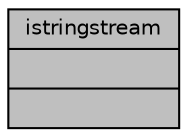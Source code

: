 digraph "istringstream"
{
 // INTERACTIVE_SVG=YES
  bgcolor="transparent";
  edge [fontname="Helvetica",fontsize="10",labelfontname="Helvetica",labelfontsize="10"];
  node [fontname="Helvetica",fontsize="10",shape=record];
  Node1 [label="{istringstream\n||}",height=0.2,width=0.4,color="black", fillcolor="grey75", style="filled", fontcolor="black"];
}

